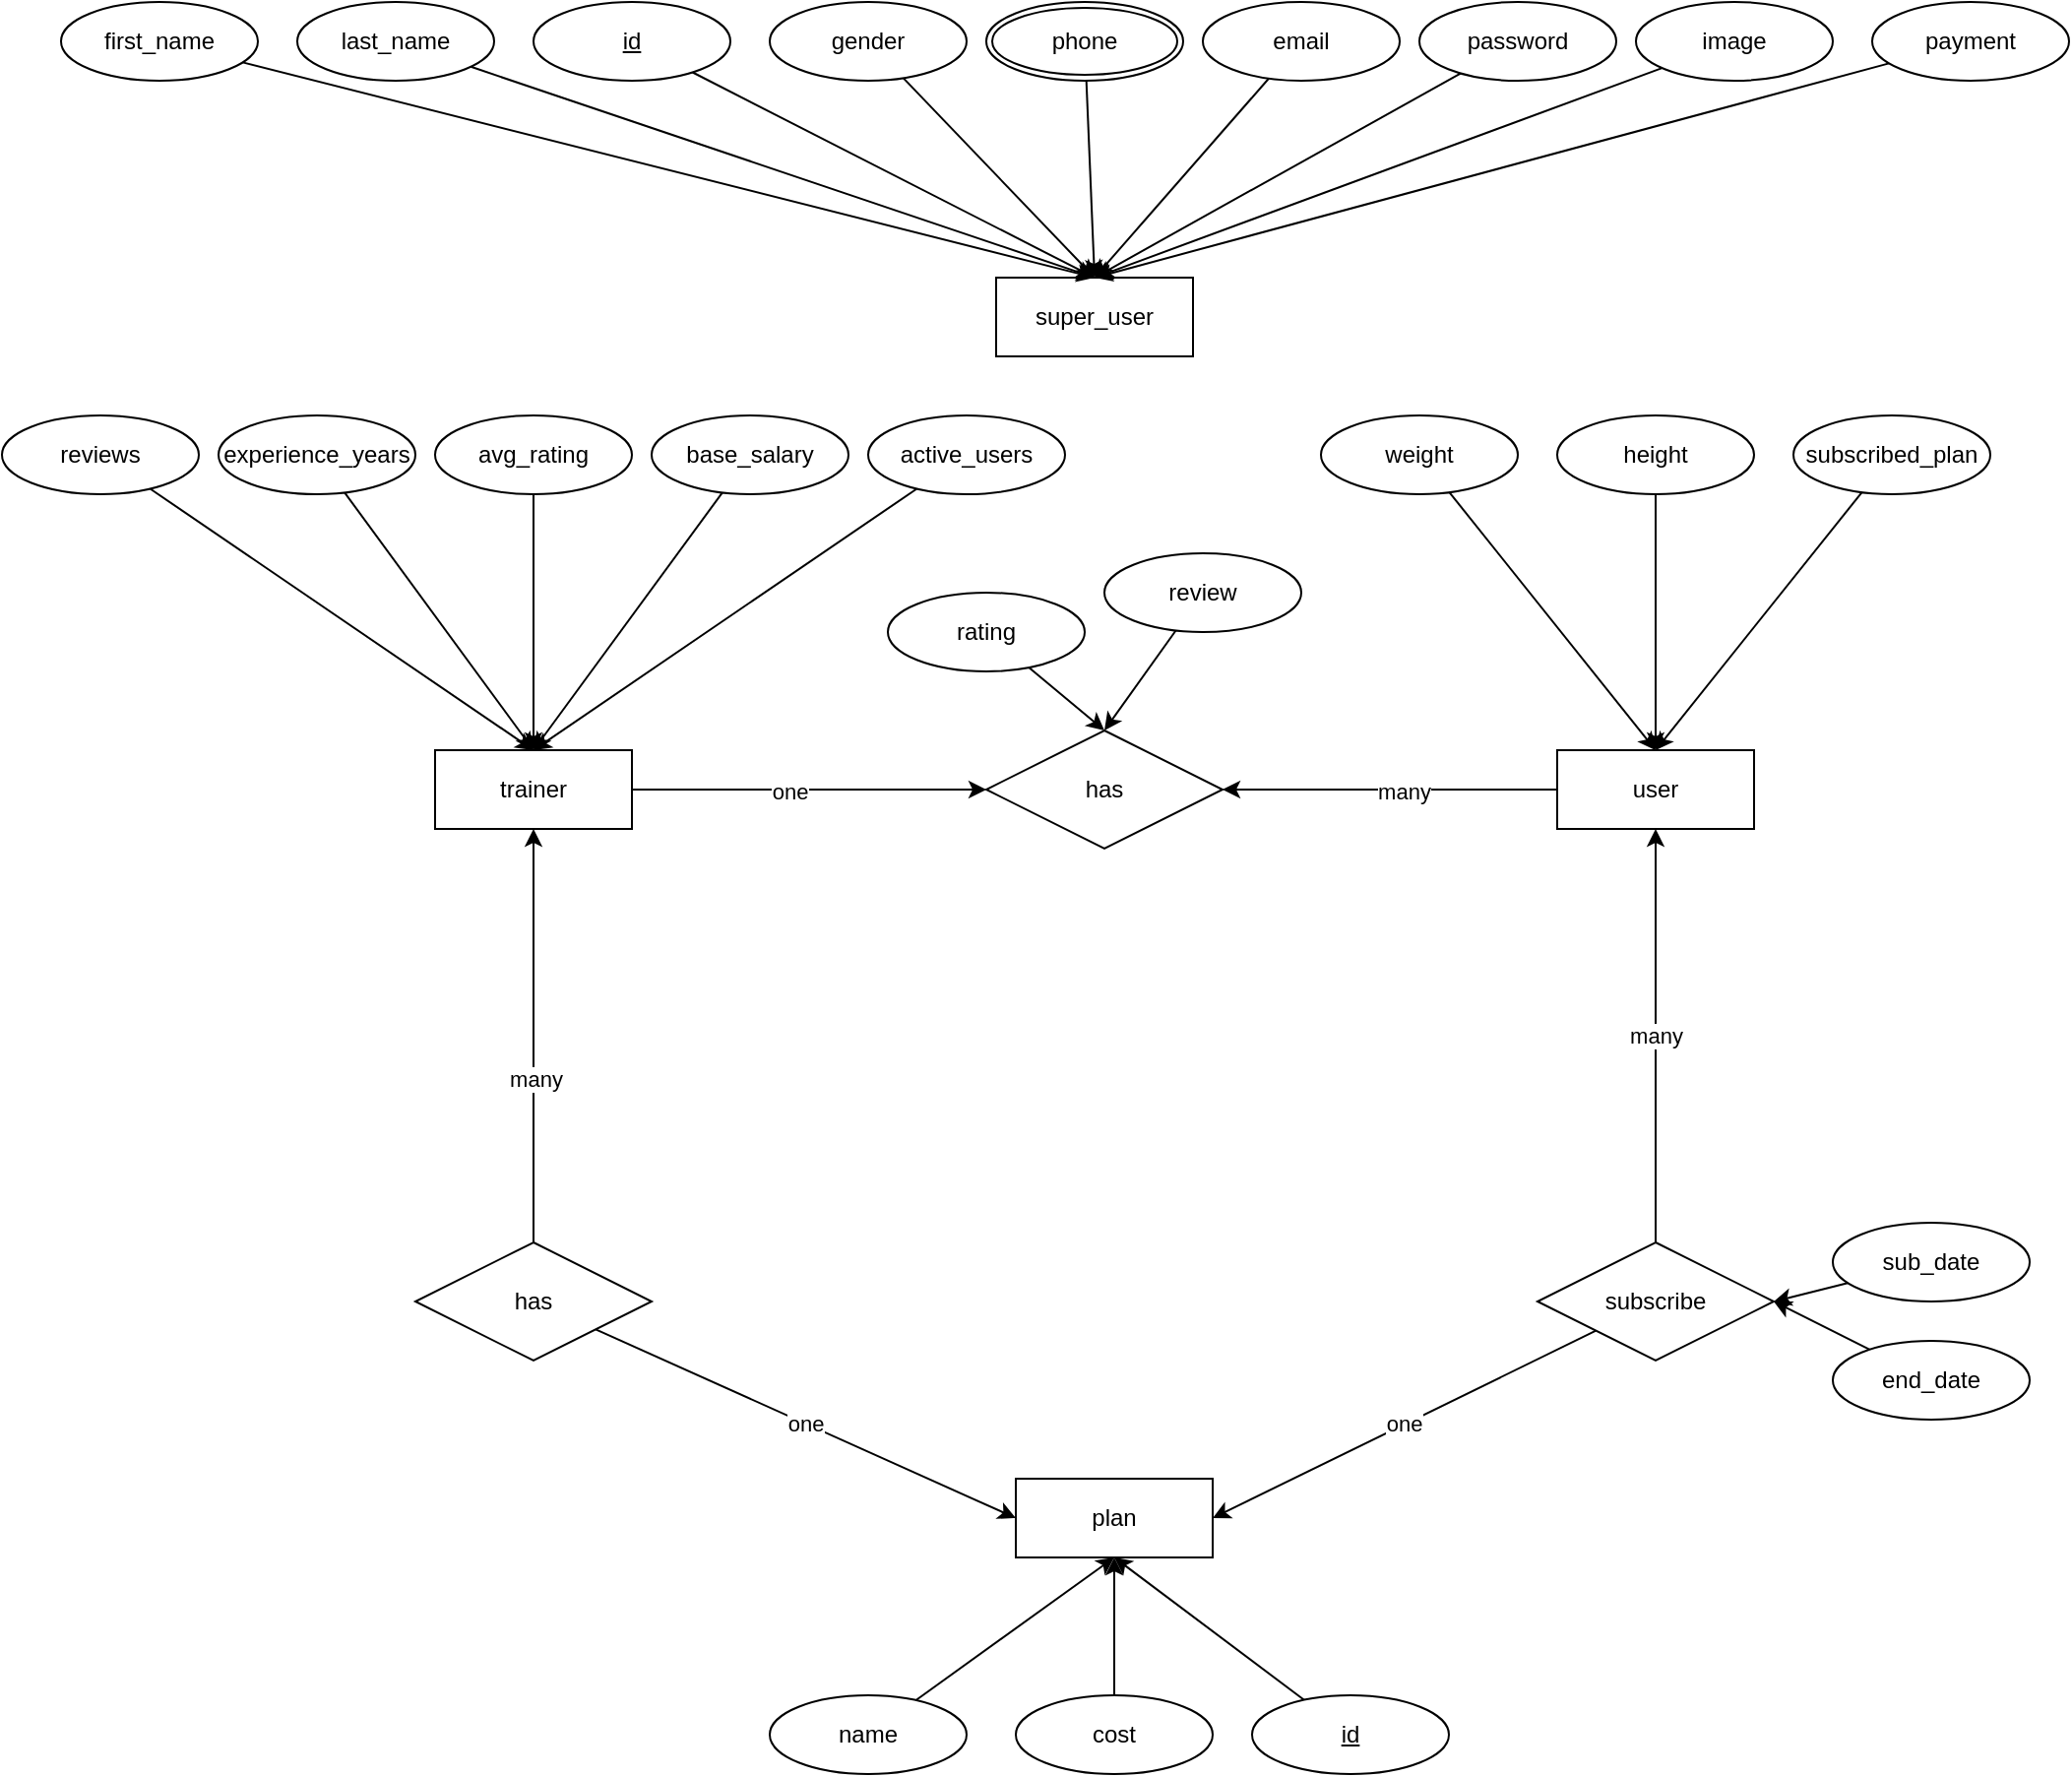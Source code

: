 <mxfile>
    <diagram id="6SmIrsSo-xQ7bgwuK92N" name="Page-1">
        <mxGraphModel dx="1682" dy="571" grid="1" gridSize="10" guides="1" tooltips="1" connect="1" arrows="1" fold="1" page="1" pageScale="1" pageWidth="850" pageHeight="1100" math="0" shadow="0">
            <root>
                <mxCell id="0"/>
                <mxCell id="1" parent="0"/>
                <mxCell id="66" style="edgeStyle=none;html=1;entryX=0;entryY=0.5;entryDx=0;entryDy=0;" parent="1" source="2" target="65" edge="1">
                    <mxGeometry relative="1" as="geometry"/>
                </mxCell>
                <mxCell id="68" value="one" style="edgeLabel;html=1;align=center;verticalAlign=middle;resizable=0;points=[];" parent="66" vertex="1" connectable="0">
                    <mxGeometry x="-0.117" y="-1" relative="1" as="geometry">
                        <mxPoint as="offset"/>
                    </mxGeometry>
                </mxCell>
                <mxCell id="2" value="trainer" style="whiteSpace=wrap;html=1;align=center;" parent="1" vertex="1">
                    <mxGeometry y="390" width="100" height="40" as="geometry"/>
                </mxCell>
                <mxCell id="3" value="super_user" style="whiteSpace=wrap;html=1;align=center;" parent="1" vertex="1">
                    <mxGeometry x="285" y="150" width="100" height="40" as="geometry"/>
                </mxCell>
                <mxCell id="4" value="plan" style="whiteSpace=wrap;html=1;align=center;" parent="1" vertex="1">
                    <mxGeometry x="295" y="760" width="100" height="40" as="geometry"/>
                </mxCell>
                <mxCell id="14" style="edgeStyle=none;html=1;entryX=0.5;entryY=0;entryDx=0;entryDy=0;" parent="1" source="6" target="3" edge="1">
                    <mxGeometry relative="1" as="geometry"/>
                </mxCell>
                <mxCell id="6" value="first_name" style="ellipse;whiteSpace=wrap;html=1;align=center;" parent="1" vertex="1">
                    <mxGeometry x="-190" y="10" width="100" height="40" as="geometry"/>
                </mxCell>
                <mxCell id="15" style="edgeStyle=none;html=1;entryX=0.5;entryY=0;entryDx=0;entryDy=0;" parent="1" source="7" target="3" edge="1">
                    <mxGeometry relative="1" as="geometry"/>
                </mxCell>
                <mxCell id="7" value="last_name" style="ellipse;whiteSpace=wrap;html=1;align=center;" parent="1" vertex="1">
                    <mxGeometry x="-70" y="10" width="100" height="40" as="geometry"/>
                </mxCell>
                <mxCell id="16" style="edgeStyle=none;html=1;entryX=0.5;entryY=0;entryDx=0;entryDy=0;" parent="1" source="8" target="3" edge="1">
                    <mxGeometry relative="1" as="geometry">
                        <mxPoint x="480" y="330" as="targetPoint"/>
                    </mxGeometry>
                </mxCell>
                <mxCell id="8" value="gender" style="ellipse;whiteSpace=wrap;html=1;align=center;" parent="1" vertex="1">
                    <mxGeometry x="170" y="10" width="100" height="40" as="geometry"/>
                </mxCell>
                <mxCell id="13" style="edgeStyle=none;html=1;entryX=0.5;entryY=0;entryDx=0;entryDy=0;" parent="1" source="9" target="2" edge="1">
                    <mxGeometry relative="1" as="geometry"/>
                </mxCell>
                <mxCell id="9" value="experience_years" style="ellipse;whiteSpace=wrap;html=1;align=center;" parent="1" vertex="1">
                    <mxGeometry x="-110" y="220" width="100" height="40" as="geometry"/>
                </mxCell>
                <mxCell id="20" style="edgeStyle=none;html=1;entryX=0.5;entryY=0;entryDx=0;entryDy=0;" parent="1" source="19" target="3" edge="1">
                    <mxGeometry relative="1" as="geometry"/>
                </mxCell>
                <mxCell id="19" value="phone" style="ellipse;shape=doubleEllipse;margin=3;whiteSpace=wrap;html=1;align=center;" parent="1" vertex="1">
                    <mxGeometry x="280" y="10" width="100" height="40" as="geometry"/>
                </mxCell>
                <mxCell id="23" style="edgeStyle=none;html=1;entryX=0.5;entryY=0;entryDx=0;entryDy=0;" parent="1" source="21" target="3" edge="1">
                    <mxGeometry relative="1" as="geometry">
                        <mxPoint x="480" y="330" as="targetPoint"/>
                    </mxGeometry>
                </mxCell>
                <mxCell id="21" value="email" style="ellipse;whiteSpace=wrap;html=1;align=center;" parent="1" vertex="1">
                    <mxGeometry x="390" y="10" width="100" height="40" as="geometry"/>
                </mxCell>
                <mxCell id="24" style="edgeStyle=none;html=1;entryX=0.5;entryY=0;entryDx=0;entryDy=0;" parent="1" source="22" target="3" edge="1">
                    <mxGeometry relative="1" as="geometry">
                        <mxPoint x="220" y="190" as="targetPoint"/>
                    </mxGeometry>
                </mxCell>
                <mxCell id="22" value="password" style="ellipse;whiteSpace=wrap;html=1;align=center;" parent="1" vertex="1">
                    <mxGeometry x="500" y="10" width="100" height="40" as="geometry"/>
                </mxCell>
                <mxCell id="26" style="edgeStyle=none;html=1;entryX=0.5;entryY=0;entryDx=0;entryDy=0;" parent="1" source="25" target="3" edge="1">
                    <mxGeometry relative="1" as="geometry"/>
                </mxCell>
                <mxCell id="25" value="image" style="ellipse;whiteSpace=wrap;html=1;align=center;" parent="1" vertex="1">
                    <mxGeometry x="610" y="10" width="100" height="40" as="geometry"/>
                </mxCell>
                <mxCell id="29" style="edgeStyle=none;html=1;entryX=0.5;entryY=0;entryDx=0;entryDy=0;" parent="1" source="28" target="3" edge="1">
                    <mxGeometry relative="1" as="geometry">
                        <mxPoint x="230" y="250" as="targetPoint"/>
                    </mxGeometry>
                </mxCell>
                <mxCell id="28" value="payment" style="ellipse;whiteSpace=wrap;html=1;align=center;" parent="1" vertex="1">
                    <mxGeometry x="730" y="10" width="100" height="40" as="geometry"/>
                </mxCell>
                <mxCell id="31" style="edgeStyle=none;html=1;entryX=0.5;entryY=0;entryDx=0;entryDy=0;" parent="1" source="30" target="3" edge="1">
                    <mxGeometry relative="1" as="geometry"/>
                </mxCell>
                <mxCell id="30" value="id" style="ellipse;whiteSpace=wrap;html=1;align=center;fontStyle=4;" parent="1" vertex="1">
                    <mxGeometry x="50" y="10" width="100" height="40" as="geometry"/>
                </mxCell>
                <mxCell id="67" style="edgeStyle=none;html=1;entryX=1;entryY=0.5;entryDx=0;entryDy=0;" parent="1" source="39" target="65" edge="1">
                    <mxGeometry relative="1" as="geometry">
                        <Array as="points">
                            <mxPoint x="450" y="410"/>
                        </Array>
                    </mxGeometry>
                </mxCell>
                <mxCell id="70" value="many" style="edgeLabel;html=1;align=center;verticalAlign=middle;resizable=0;points=[];" parent="67" vertex="1" connectable="0">
                    <mxGeometry x="-0.076" y="1" relative="1" as="geometry">
                        <mxPoint as="offset"/>
                    </mxGeometry>
                </mxCell>
                <mxCell id="39" value="user" style="whiteSpace=wrap;html=1;align=center;" parent="1" vertex="1">
                    <mxGeometry x="570" y="390" width="100" height="40" as="geometry"/>
                </mxCell>
                <mxCell id="41" style="edgeStyle=none;html=1;entryX=0.5;entryY=0;entryDx=0;entryDy=0;" parent="1" source="40" target="39" edge="1">
                    <mxGeometry relative="1" as="geometry"/>
                </mxCell>
                <mxCell id="40" value="subscribed_plan" style="ellipse;whiteSpace=wrap;html=1;align=center;" parent="1" vertex="1">
                    <mxGeometry x="690" y="220" width="100" height="40" as="geometry"/>
                </mxCell>
                <mxCell id="44" style="edgeStyle=none;html=1;entryX=0.5;entryY=0;entryDx=0;entryDy=0;" parent="1" source="42" target="39" edge="1">
                    <mxGeometry relative="1" as="geometry"/>
                </mxCell>
                <mxCell id="42" value="height" style="ellipse;whiteSpace=wrap;html=1;align=center;" parent="1" vertex="1">
                    <mxGeometry x="570" y="220" width="100" height="40" as="geometry"/>
                </mxCell>
                <mxCell id="45" style="edgeStyle=none;html=1;entryX=0.5;entryY=0;entryDx=0;entryDy=0;" parent="1" source="43" target="39" edge="1">
                    <mxGeometry relative="1" as="geometry"/>
                </mxCell>
                <mxCell id="43" value="weight" style="ellipse;whiteSpace=wrap;html=1;align=center;" parent="1" vertex="1">
                    <mxGeometry x="450" y="220" width="100" height="40" as="geometry"/>
                </mxCell>
                <mxCell id="47" style="edgeStyle=none;html=1;entryX=0.5;entryY=0;entryDx=0;entryDy=0;" parent="1" source="46" target="2" edge="1">
                    <mxGeometry relative="1" as="geometry">
                        <mxPoint x="70" y="310" as="targetPoint"/>
                    </mxGeometry>
                </mxCell>
                <mxCell id="46" value="avg_rating" style="ellipse;whiteSpace=wrap;html=1;align=center;" parent="1" vertex="1">
                    <mxGeometry y="220" width="100" height="40" as="geometry"/>
                </mxCell>
                <mxCell id="49" style="edgeStyle=none;html=1;entryX=0.5;entryY=0;entryDx=0;entryDy=0;" parent="1" source="48" target="2" edge="1">
                    <mxGeometry relative="1" as="geometry"/>
                </mxCell>
                <mxCell id="48" value="base_salary" style="ellipse;whiteSpace=wrap;html=1;align=center;" parent="1" vertex="1">
                    <mxGeometry x="110" y="220" width="100" height="40" as="geometry"/>
                </mxCell>
                <mxCell id="51" style="edgeStyle=none;html=1;entryX=0.5;entryY=0;entryDx=0;entryDy=0;" parent="1" source="50" target="2" edge="1">
                    <mxGeometry relative="1" as="geometry"/>
                </mxCell>
                <mxCell id="50" value="active_users" style="ellipse;whiteSpace=wrap;html=1;align=center;" parent="1" vertex="1">
                    <mxGeometry x="220" y="220" width="100" height="40" as="geometry"/>
                </mxCell>
                <mxCell id="55" style="edgeStyle=none;html=1;entryX=0.5;entryY=1;entryDx=0;entryDy=0;" parent="1" source="54" target="4" edge="1">
                    <mxGeometry relative="1" as="geometry"/>
                </mxCell>
                <mxCell id="54" value="name" style="ellipse;whiteSpace=wrap;html=1;align=center;" parent="1" vertex="1">
                    <mxGeometry x="170" y="870" width="100" height="40" as="geometry"/>
                </mxCell>
                <mxCell id="57" style="edgeStyle=none;html=1;entryX=0.5;entryY=1;entryDx=0;entryDy=0;" parent="1" source="56" target="4" edge="1">
                    <mxGeometry relative="1" as="geometry">
                        <mxPoint x="360" y="700" as="targetPoint"/>
                    </mxGeometry>
                </mxCell>
                <mxCell id="56" value="cost" style="ellipse;whiteSpace=wrap;html=1;align=center;" parent="1" vertex="1">
                    <mxGeometry x="295" y="870" width="100" height="40" as="geometry"/>
                </mxCell>
                <mxCell id="62" style="edgeStyle=none;html=1;entryX=0.5;entryY=1;entryDx=0;entryDy=0;" parent="1" source="61" target="4" edge="1">
                    <mxGeometry relative="1" as="geometry"/>
                </mxCell>
                <mxCell id="61" value="id" style="ellipse;whiteSpace=wrap;html=1;align=center;fontStyle=4;" parent="1" vertex="1">
                    <mxGeometry x="415" y="870" width="100" height="40" as="geometry"/>
                </mxCell>
                <mxCell id="64" style="edgeStyle=none;html=1;entryX=0.5;entryY=0;entryDx=0;entryDy=0;" parent="1" source="63" target="2" edge="1">
                    <mxGeometry relative="1" as="geometry">
                        <mxPoint x="-30" y="380" as="targetPoint"/>
                    </mxGeometry>
                </mxCell>
                <mxCell id="63" value="reviews" style="ellipse;whiteSpace=wrap;html=1;align=center;" parent="1" vertex="1">
                    <mxGeometry x="-220" y="220" width="100" height="40" as="geometry"/>
                </mxCell>
                <mxCell id="65" value="has" style="shape=rhombus;perimeter=rhombusPerimeter;whiteSpace=wrap;html=1;align=center;" parent="1" vertex="1">
                    <mxGeometry x="280" y="380" width="120" height="60" as="geometry"/>
                </mxCell>
                <mxCell id="72" value="one" style="edgeStyle=none;html=1;entryX=1;entryY=0.5;entryDx=0;entryDy=0;" parent="1" source="71" target="4" edge="1">
                    <mxGeometry relative="1" as="geometry"/>
                </mxCell>
                <mxCell id="73" value="many" style="edgeStyle=none;html=1;entryX=0.5;entryY=1;entryDx=0;entryDy=0;" parent="1" source="71" target="39" edge="1">
                    <mxGeometry relative="1" as="geometry">
                        <Array as="points"/>
                    </mxGeometry>
                </mxCell>
                <mxCell id="71" value="subscribe" style="shape=rhombus;perimeter=rhombusPerimeter;whiteSpace=wrap;html=1;align=center;" parent="1" vertex="1">
                    <mxGeometry x="560" y="640" width="120" height="60" as="geometry"/>
                </mxCell>
                <mxCell id="76" style="edgeStyle=none;html=1;entryX=0.5;entryY=1;entryDx=0;entryDy=0;" parent="1" source="75" target="2" edge="1">
                    <mxGeometry relative="1" as="geometry"/>
                </mxCell>
                <mxCell id="77" value="many" style="edgeLabel;html=1;align=center;verticalAlign=middle;resizable=0;points=[];" parent="76" vertex="1" connectable="0">
                    <mxGeometry x="-0.205" y="-2" relative="1" as="geometry">
                        <mxPoint x="-1" as="offset"/>
                    </mxGeometry>
                </mxCell>
                <mxCell id="78" value="one" style="edgeStyle=none;html=1;entryX=0;entryY=0.5;entryDx=0;entryDy=0;" parent="1" source="75" target="4" edge="1">
                    <mxGeometry relative="1" as="geometry"/>
                </mxCell>
                <mxCell id="75" value="has" style="shape=rhombus;perimeter=rhombusPerimeter;whiteSpace=wrap;html=1;align=center;" parent="1" vertex="1">
                    <mxGeometry x="-10" y="640" width="120" height="60" as="geometry"/>
                </mxCell>
                <mxCell id="80" style="edgeStyle=none;html=1;entryX=1;entryY=0.5;entryDx=0;entryDy=0;" parent="1" source="79" target="71" edge="1">
                    <mxGeometry relative="1" as="geometry"/>
                </mxCell>
                <mxCell id="79" value="sub_date" style="ellipse;whiteSpace=wrap;html=1;align=center;" parent="1" vertex="1">
                    <mxGeometry x="710" y="630" width="100" height="40" as="geometry"/>
                </mxCell>
                <mxCell id="82" style="edgeStyle=none;html=1;entryX=1;entryY=0.5;entryDx=0;entryDy=0;" parent="1" source="81" target="71" edge="1">
                    <mxGeometry relative="1" as="geometry">
                        <mxPoint x="600" y="550" as="targetPoint"/>
                    </mxGeometry>
                </mxCell>
                <mxCell id="81" value="end_date" style="ellipse;whiteSpace=wrap;html=1;align=center;" parent="1" vertex="1">
                    <mxGeometry x="710" y="690" width="100" height="40" as="geometry"/>
                </mxCell>
                <mxCell id="84" style="edgeStyle=none;html=1;entryX=0.5;entryY=0;entryDx=0;entryDy=0;" edge="1" parent="1" source="83" target="65">
                    <mxGeometry relative="1" as="geometry"/>
                </mxCell>
                <mxCell id="83" value="rating" style="ellipse;whiteSpace=wrap;html=1;align=center;" vertex="1" parent="1">
                    <mxGeometry x="230" y="310" width="100" height="40" as="geometry"/>
                </mxCell>
                <mxCell id="86" style="edgeStyle=none;html=1;entryX=0.5;entryY=0;entryDx=0;entryDy=0;" edge="1" parent="1" source="85" target="65">
                    <mxGeometry relative="1" as="geometry"/>
                </mxCell>
                <mxCell id="85" value="review" style="ellipse;whiteSpace=wrap;html=1;align=center;" vertex="1" parent="1">
                    <mxGeometry x="340" y="290" width="100" height="40" as="geometry"/>
                </mxCell>
            </root>
        </mxGraphModel>
    </diagram>
</mxfile>
